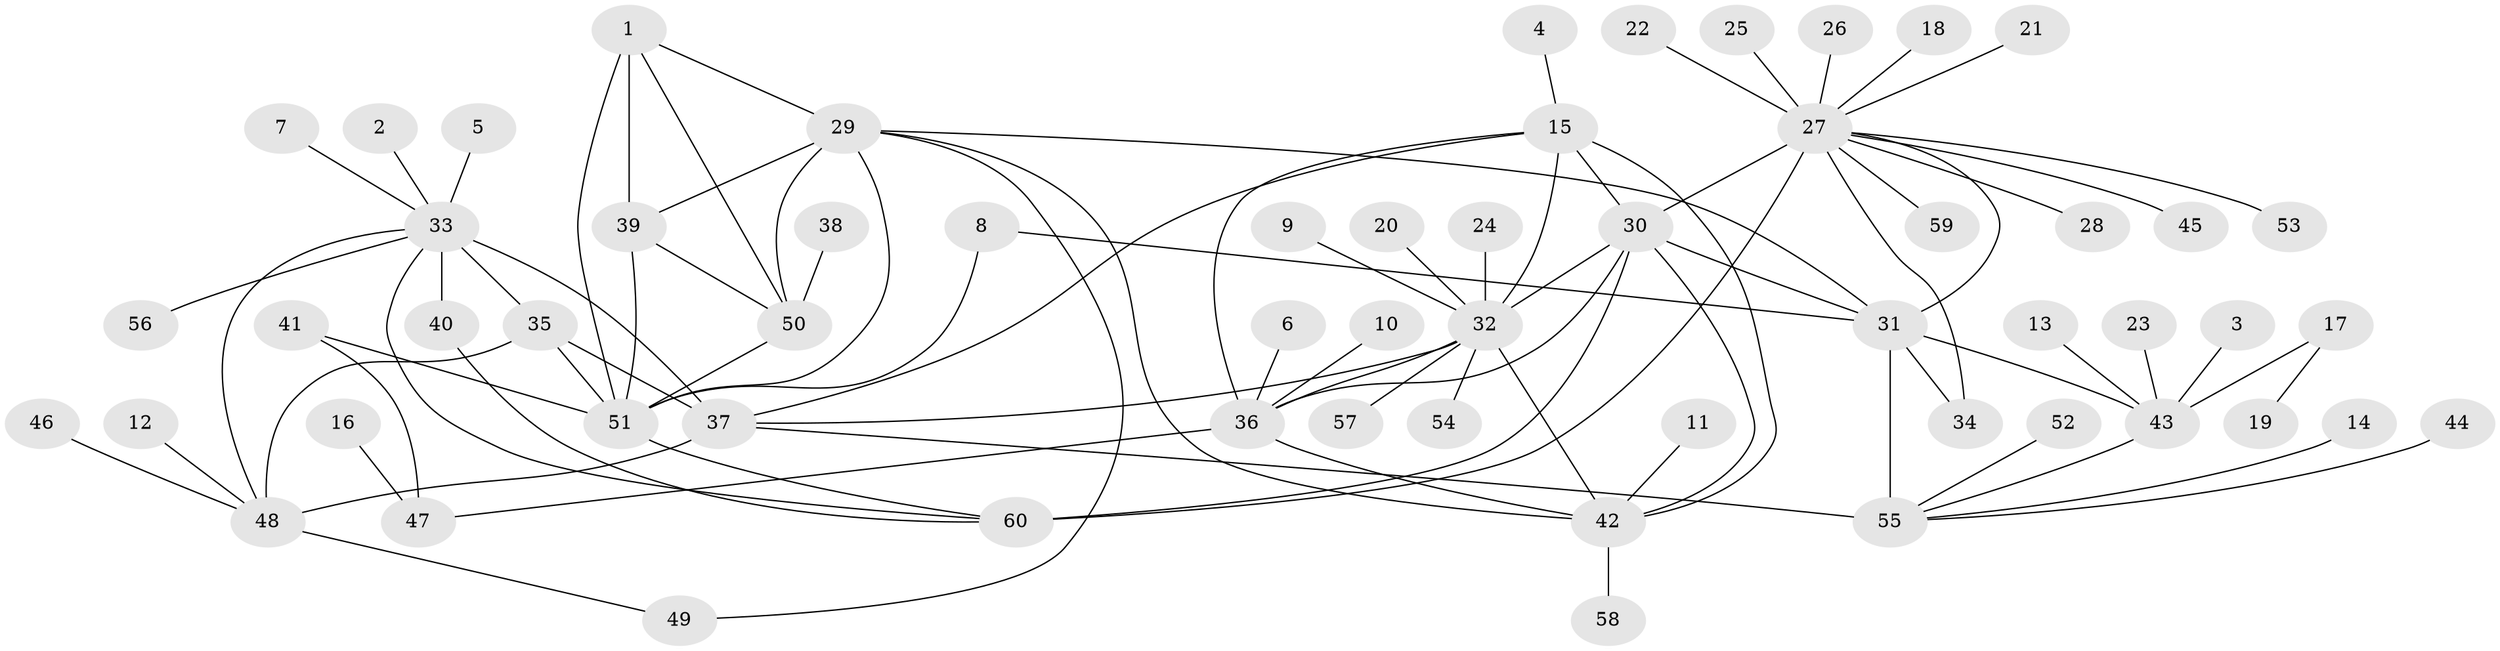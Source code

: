 // original degree distribution, {9: 0.05, 6: 0.041666666666666664, 10: 0.041666666666666664, 7: 0.016666666666666666, 11: 0.025, 8: 0.041666666666666664, 13: 0.016666666666666666, 5: 0.025, 1: 0.6333333333333333, 2: 0.1, 4: 0.008333333333333333}
// Generated by graph-tools (version 1.1) at 2025/02/03/09/25 03:02:40]
// undirected, 60 vertices, 88 edges
graph export_dot {
graph [start="1"]
  node [color=gray90,style=filled];
  1;
  2;
  3;
  4;
  5;
  6;
  7;
  8;
  9;
  10;
  11;
  12;
  13;
  14;
  15;
  16;
  17;
  18;
  19;
  20;
  21;
  22;
  23;
  24;
  25;
  26;
  27;
  28;
  29;
  30;
  31;
  32;
  33;
  34;
  35;
  36;
  37;
  38;
  39;
  40;
  41;
  42;
  43;
  44;
  45;
  46;
  47;
  48;
  49;
  50;
  51;
  52;
  53;
  54;
  55;
  56;
  57;
  58;
  59;
  60;
  1 -- 29 [weight=1.0];
  1 -- 39 [weight=2.0];
  1 -- 50 [weight=1.0];
  1 -- 51 [weight=1.0];
  2 -- 33 [weight=1.0];
  3 -- 43 [weight=1.0];
  4 -- 15 [weight=1.0];
  5 -- 33 [weight=1.0];
  6 -- 36 [weight=1.0];
  7 -- 33 [weight=1.0];
  8 -- 31 [weight=1.0];
  8 -- 51 [weight=1.0];
  9 -- 32 [weight=1.0];
  10 -- 36 [weight=1.0];
  11 -- 42 [weight=1.0];
  12 -- 48 [weight=1.0];
  13 -- 43 [weight=1.0];
  14 -- 55 [weight=1.0];
  15 -- 30 [weight=1.0];
  15 -- 32 [weight=1.0];
  15 -- 36 [weight=1.0];
  15 -- 37 [weight=1.0];
  15 -- 42 [weight=2.0];
  16 -- 47 [weight=1.0];
  17 -- 19 [weight=1.0];
  17 -- 43 [weight=1.0];
  18 -- 27 [weight=1.0];
  20 -- 32 [weight=1.0];
  21 -- 27 [weight=1.0];
  22 -- 27 [weight=1.0];
  23 -- 43 [weight=1.0];
  24 -- 32 [weight=1.0];
  25 -- 27 [weight=1.0];
  26 -- 27 [weight=1.0];
  27 -- 28 [weight=1.0];
  27 -- 30 [weight=4.0];
  27 -- 31 [weight=1.0];
  27 -- 34 [weight=1.0];
  27 -- 45 [weight=1.0];
  27 -- 53 [weight=1.0];
  27 -- 59 [weight=1.0];
  27 -- 60 [weight=4.0];
  29 -- 31 [weight=1.0];
  29 -- 39 [weight=2.0];
  29 -- 42 [weight=1.0];
  29 -- 49 [weight=1.0];
  29 -- 50 [weight=1.0];
  29 -- 51 [weight=1.0];
  30 -- 31 [weight=1.0];
  30 -- 32 [weight=1.0];
  30 -- 36 [weight=1.0];
  30 -- 42 [weight=2.0];
  30 -- 60 [weight=1.0];
  31 -- 34 [weight=1.0];
  31 -- 43 [weight=2.0];
  31 -- 55 [weight=6.0];
  32 -- 36 [weight=1.0];
  32 -- 37 [weight=1.0];
  32 -- 42 [weight=2.0];
  32 -- 54 [weight=1.0];
  32 -- 57 [weight=1.0];
  33 -- 35 [weight=3.0];
  33 -- 37 [weight=1.0];
  33 -- 40 [weight=1.0];
  33 -- 48 [weight=1.0];
  33 -- 56 [weight=1.0];
  33 -- 60 [weight=1.0];
  35 -- 37 [weight=3.0];
  35 -- 48 [weight=3.0];
  35 -- 51 [weight=3.0];
  36 -- 42 [weight=2.0];
  36 -- 47 [weight=1.0];
  37 -- 48 [weight=1.0];
  37 -- 55 [weight=1.0];
  38 -- 50 [weight=1.0];
  39 -- 50 [weight=2.0];
  39 -- 51 [weight=2.0];
  40 -- 60 [weight=1.0];
  41 -- 47 [weight=1.0];
  41 -- 51 [weight=1.0];
  42 -- 58 [weight=1.0];
  43 -- 55 [weight=3.0];
  44 -- 55 [weight=1.0];
  46 -- 48 [weight=1.0];
  48 -- 49 [weight=1.0];
  50 -- 51 [weight=1.0];
  51 -- 60 [weight=1.0];
  52 -- 55 [weight=1.0];
}
